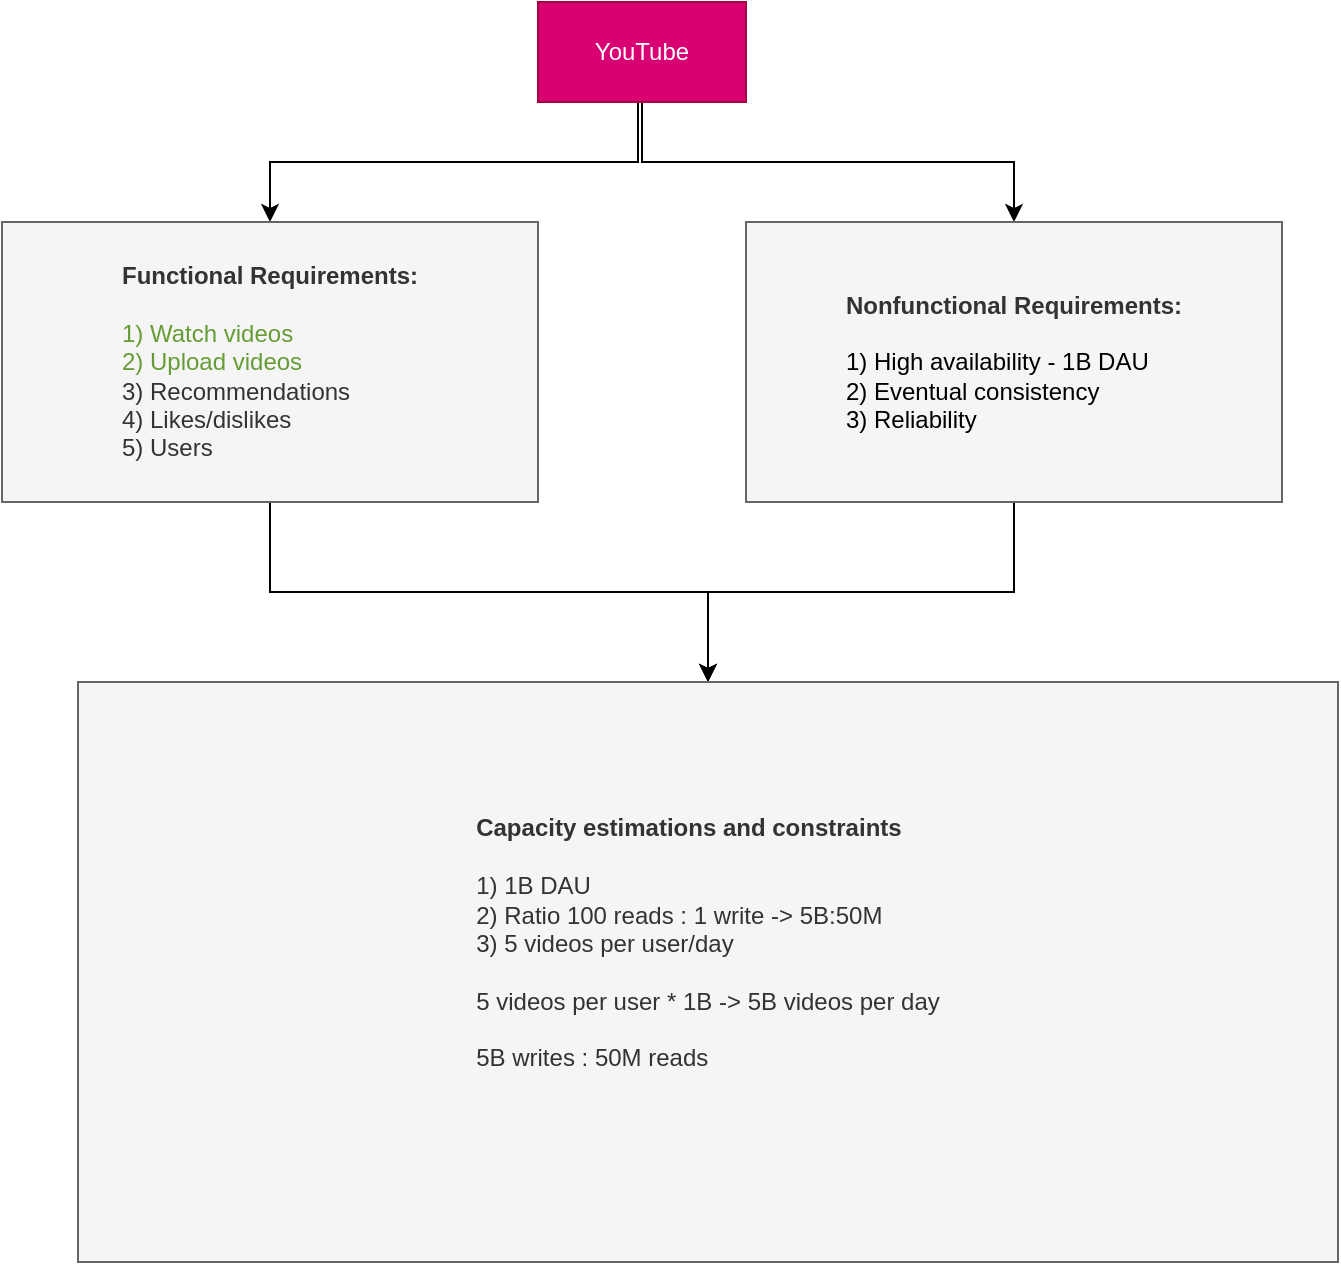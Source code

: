 <mxfile version="20.7.4" type="github">
  <diagram id="duX4f__IRwekyWoJ6cOV" name="Страница 1">
    <mxGraphModel dx="1434" dy="1973" grid="1" gridSize="10" guides="1" tooltips="1" connect="1" arrows="1" fold="1" page="1" pageScale="1" pageWidth="827" pageHeight="1169" math="0" shadow="0">
      <root>
        <mxCell id="0" />
        <mxCell id="1" parent="0" />
        <mxCell id="paHPNvhWq5Ldb1nJdfJZ-6" style="edgeStyle=orthogonalEdgeStyle;rounded=0;orthogonalLoop=1;jettySize=auto;html=1;fontColor=#000000;" edge="1" parent="1" source="paHPNvhWq5Ldb1nJdfJZ-1" target="paHPNvhWq5Ldb1nJdfJZ-2">
          <mxGeometry relative="1" as="geometry">
            <Array as="points">
              <mxPoint x="400" y="50" />
              <mxPoint x="216" y="50" />
            </Array>
          </mxGeometry>
        </mxCell>
        <mxCell id="paHPNvhWq5Ldb1nJdfJZ-7" style="edgeStyle=orthogonalEdgeStyle;rounded=0;orthogonalLoop=1;jettySize=auto;html=1;fontColor=#000000;" edge="1" parent="1" source="paHPNvhWq5Ldb1nJdfJZ-1" target="paHPNvhWq5Ldb1nJdfJZ-3">
          <mxGeometry relative="1" as="geometry" />
        </mxCell>
        <mxCell id="paHPNvhWq5Ldb1nJdfJZ-1" value="YouTube" style="text;html=1;strokeColor=#A50040;fillColor=#d80073;align=center;verticalAlign=middle;whiteSpace=wrap;rounded=0;fontColor=#ffffff;" vertex="1" parent="1">
          <mxGeometry x="350" y="-30" width="104" height="50" as="geometry" />
        </mxCell>
        <mxCell id="paHPNvhWq5Ldb1nJdfJZ-8" style="edgeStyle=orthogonalEdgeStyle;rounded=0;orthogonalLoop=1;jettySize=auto;html=1;fontColor=#000000;" edge="1" parent="1" source="paHPNvhWq5Ldb1nJdfJZ-2" target="paHPNvhWq5Ldb1nJdfJZ-4">
          <mxGeometry relative="1" as="geometry" />
        </mxCell>
        <mxCell id="paHPNvhWq5Ldb1nJdfJZ-2" value="&lt;div style=&quot;text-align: left;&quot;&gt;&lt;b&gt;Functional Requirements:&lt;/b&gt;&lt;/div&gt;&lt;div style=&quot;text-align: left;&quot;&gt;&lt;b&gt;&lt;br&gt;&lt;/b&gt;&lt;/div&gt;&lt;div style=&quot;text-align: left;&quot;&gt;&lt;font color=&quot;#669c35&quot;&gt;1) Watch videos&lt;/font&gt;&lt;/div&gt;&lt;div style=&quot;text-align: left;&quot;&gt;&lt;font color=&quot;#669c35&quot;&gt;2) Upload videos&lt;/font&gt;&lt;/div&gt;&lt;div style=&quot;text-align: left;&quot;&gt;3) Recommendations&lt;/div&gt;&lt;div style=&quot;text-align: left;&quot;&gt;4) Likes/dislikes&lt;/div&gt;&lt;div style=&quot;text-align: left;&quot;&gt;5) Users&amp;nbsp;&lt;/div&gt;" style="text;html=1;strokeColor=#666666;fillColor=#f5f5f5;align=center;verticalAlign=middle;whiteSpace=wrap;rounded=0;fontColor=#333333;" vertex="1" parent="1">
          <mxGeometry x="82" y="80" width="268" height="140" as="geometry" />
        </mxCell>
        <mxCell id="paHPNvhWq5Ldb1nJdfJZ-9" style="edgeStyle=orthogonalEdgeStyle;rounded=0;orthogonalLoop=1;jettySize=auto;html=1;fontColor=#000000;" edge="1" parent="1" source="paHPNvhWq5Ldb1nJdfJZ-3" target="paHPNvhWq5Ldb1nJdfJZ-4">
          <mxGeometry relative="1" as="geometry" />
        </mxCell>
        <mxCell id="paHPNvhWq5Ldb1nJdfJZ-3" value="&lt;div style=&quot;text-align: left;&quot;&gt;&lt;b&gt;Nonfunctional Requirements:&lt;/b&gt;&lt;/div&gt;&lt;div style=&quot;text-align: left;&quot;&gt;&lt;font color=&quot;#000000&quot;&gt;&lt;span style=&quot;caret-color: rgb(102, 156, 53);&quot;&gt;&lt;br&gt;&lt;/span&gt;&lt;/font&gt;&lt;/div&gt;&lt;div style=&quot;text-align: left;&quot;&gt;&lt;font color=&quot;#000000&quot;&gt;&lt;span style=&quot;caret-color: rgb(102, 156, 53);&quot;&gt;1) High&amp;nbsp;availability - 1B DAU&lt;/span&gt;&lt;/font&gt;&lt;/div&gt;&lt;div style=&quot;text-align: left;&quot;&gt;&lt;font color=&quot;#000000&quot;&gt;&lt;span style=&quot;caret-color: rgb(102, 156, 53);&quot;&gt;2) Eventual consistency&lt;/span&gt;&lt;/font&gt;&lt;/div&gt;&lt;div style=&quot;text-align: left;&quot;&gt;&lt;font color=&quot;#000000&quot;&gt;&lt;span style=&quot;caret-color: rgb(102, 156, 53);&quot;&gt;3) Reliability&amp;nbsp;&lt;/span&gt;&lt;/font&gt;&lt;/div&gt;" style="text;html=1;strokeColor=#666666;fillColor=#f5f5f5;align=center;verticalAlign=middle;whiteSpace=wrap;rounded=0;fontColor=#333333;" vertex="1" parent="1">
          <mxGeometry x="454" y="80" width="268" height="140" as="geometry" />
        </mxCell>
        <mxCell id="paHPNvhWq5Ldb1nJdfJZ-4" value="&lt;div style=&quot;text-align: left;&quot;&gt;&lt;b&gt;Capacity estimations and constraints&lt;br&gt;&lt;/b&gt;&lt;/div&gt;&lt;div style=&quot;text-align: left;&quot;&gt;&lt;br&gt;&lt;/div&gt;&lt;div style=&quot;text-align: left;&quot;&gt;1) 1B DAU&lt;/div&gt;&lt;div style=&quot;text-align: left;&quot;&gt;2) Ratio 100 reads : 1 write -&amp;gt; 5B:50M&lt;/div&gt;&lt;div style=&quot;text-align: left;&quot;&gt;3) 5 videos per user/day&lt;/div&gt;&lt;div style=&quot;text-align: left;&quot;&gt;&lt;br&gt;&lt;/div&gt;&lt;div style=&quot;text-align: left;&quot;&gt;5 videos per user * 1B -&amp;gt; 5B videos per day&lt;/div&gt;&lt;div style=&quot;text-align: left;&quot;&gt;&lt;br&gt;&lt;/div&gt;&lt;div style=&quot;text-align: left;&quot;&gt;5B writes : 50M reads&lt;/div&gt;&lt;div style=&quot;text-align: left;&quot;&gt;&lt;br&gt;&lt;/div&gt;&lt;div style=&quot;text-align: left;&quot;&gt;&lt;br&gt;&lt;/div&gt;" style="text;html=1;strokeColor=#666666;fillColor=#f5f5f5;align=center;verticalAlign=middle;whiteSpace=wrap;rounded=0;fontColor=#333333;" vertex="1" parent="1">
          <mxGeometry x="120" y="310" width="630" height="290" as="geometry" />
        </mxCell>
      </root>
    </mxGraphModel>
  </diagram>
</mxfile>
